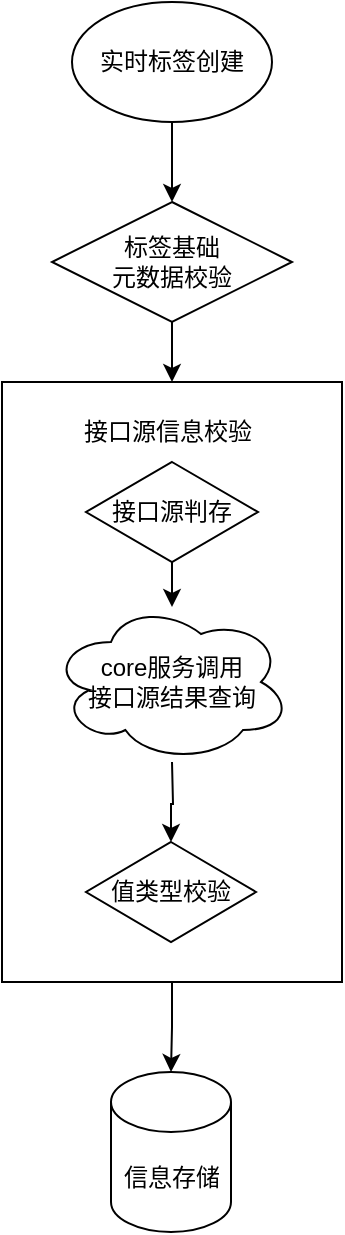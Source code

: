 <mxfile version="28.2.5">
  <diagram name="第 1 页" id="c8SDyT68PIQZvh0T6EyP">
    <mxGraphModel dx="1018" dy="655" grid="1" gridSize="10" guides="1" tooltips="1" connect="1" arrows="1" fold="1" page="1" pageScale="1" pageWidth="827" pageHeight="1169" math="0" shadow="0">
      <root>
        <mxCell id="0" />
        <mxCell id="1" parent="0" />
        <mxCell id="mvZhOEaOCcuFYLV9gbfs-3" value="" style="edgeStyle=orthogonalEdgeStyle;rounded=0;orthogonalLoop=1;jettySize=auto;html=1;" edge="1" parent="1" source="mvZhOEaOCcuFYLV9gbfs-1" target="mvZhOEaOCcuFYLV9gbfs-2">
          <mxGeometry relative="1" as="geometry" />
        </mxCell>
        <mxCell id="mvZhOEaOCcuFYLV9gbfs-1" value="实时标签创建" style="ellipse;whiteSpace=wrap;html=1;" vertex="1" parent="1">
          <mxGeometry x="320" y="50" width="100" height="60" as="geometry" />
        </mxCell>
        <mxCell id="mvZhOEaOCcuFYLV9gbfs-7" value="" style="edgeStyle=orthogonalEdgeStyle;rounded=0;orthogonalLoop=1;jettySize=auto;html=1;" edge="1" parent="1" source="mvZhOEaOCcuFYLV9gbfs-2" target="mvZhOEaOCcuFYLV9gbfs-6">
          <mxGeometry relative="1" as="geometry" />
        </mxCell>
        <mxCell id="mvZhOEaOCcuFYLV9gbfs-2" value="标签基础&lt;div&gt;元数据&lt;span style=&quot;background-color: transparent; color: light-dark(rgb(0, 0, 0), rgb(255, 255, 255));&quot;&gt;校验&lt;/span&gt;&lt;/div&gt;" style="rhombus;whiteSpace=wrap;html=1;" vertex="1" parent="1">
          <mxGeometry x="310" y="150" width="120" height="60" as="geometry" />
        </mxCell>
        <mxCell id="mvZhOEaOCcuFYLV9gbfs-17" value="" style="edgeStyle=orthogonalEdgeStyle;rounded=0;orthogonalLoop=1;jettySize=auto;html=1;" edge="1" parent="1" source="mvZhOEaOCcuFYLV9gbfs-6" target="mvZhOEaOCcuFYLV9gbfs-16">
          <mxGeometry relative="1" as="geometry" />
        </mxCell>
        <mxCell id="mvZhOEaOCcuFYLV9gbfs-6" value="" style="whiteSpace=wrap;html=1;" vertex="1" parent="1">
          <mxGeometry x="285" y="240" width="170" height="300" as="geometry" />
        </mxCell>
        <mxCell id="mvZhOEaOCcuFYLV9gbfs-10" value="接口源信息校验" style="text;strokeColor=none;fillColor=none;align=left;verticalAlign=middle;spacingLeft=4;spacingRight=4;overflow=hidden;points=[[0,0.5],[1,0.5]];portConstraint=eastwest;rotatable=0;whiteSpace=wrap;html=1;" vertex="1" parent="1">
          <mxGeometry x="320" y="250" width="100" height="30" as="geometry" />
        </mxCell>
        <mxCell id="mvZhOEaOCcuFYLV9gbfs-13" value="" style="edgeStyle=orthogonalEdgeStyle;rounded=0;orthogonalLoop=1;jettySize=auto;html=1;" edge="1" parent="1" source="mvZhOEaOCcuFYLV9gbfs-11">
          <mxGeometry relative="1" as="geometry">
            <mxPoint x="370" y="352.5" as="targetPoint" />
          </mxGeometry>
        </mxCell>
        <mxCell id="mvZhOEaOCcuFYLV9gbfs-11" value="接口源判存" style="rhombus;whiteSpace=wrap;html=1;" vertex="1" parent="1">
          <mxGeometry x="327" y="280" width="86" height="50" as="geometry" />
        </mxCell>
        <mxCell id="mvZhOEaOCcuFYLV9gbfs-15" value="" style="edgeStyle=orthogonalEdgeStyle;rounded=0;orthogonalLoop=1;jettySize=auto;html=1;" edge="1" parent="1" target="mvZhOEaOCcuFYLV9gbfs-14">
          <mxGeometry relative="1" as="geometry">
            <mxPoint x="370" y="430" as="sourcePoint" />
          </mxGeometry>
        </mxCell>
        <mxCell id="mvZhOEaOCcuFYLV9gbfs-14" value="值类型校验" style="rhombus;whiteSpace=wrap;html=1;" vertex="1" parent="1">
          <mxGeometry x="327" y="470" width="85" height="50" as="geometry" />
        </mxCell>
        <mxCell id="mvZhOEaOCcuFYLV9gbfs-16" value="信息存储" style="shape=cylinder3;whiteSpace=wrap;html=1;boundedLbl=1;backgroundOutline=1;size=15;" vertex="1" parent="1">
          <mxGeometry x="339.5" y="585" width="60" height="80" as="geometry" />
        </mxCell>
        <mxCell id="mvZhOEaOCcuFYLV9gbfs-18" value="core服务调用&lt;div&gt;接口源结果查询&lt;/div&gt;" style="ellipse;shape=cloud;whiteSpace=wrap;html=1;" vertex="1" parent="1">
          <mxGeometry x="309.5" y="350" width="120" height="80" as="geometry" />
        </mxCell>
      </root>
    </mxGraphModel>
  </diagram>
</mxfile>
